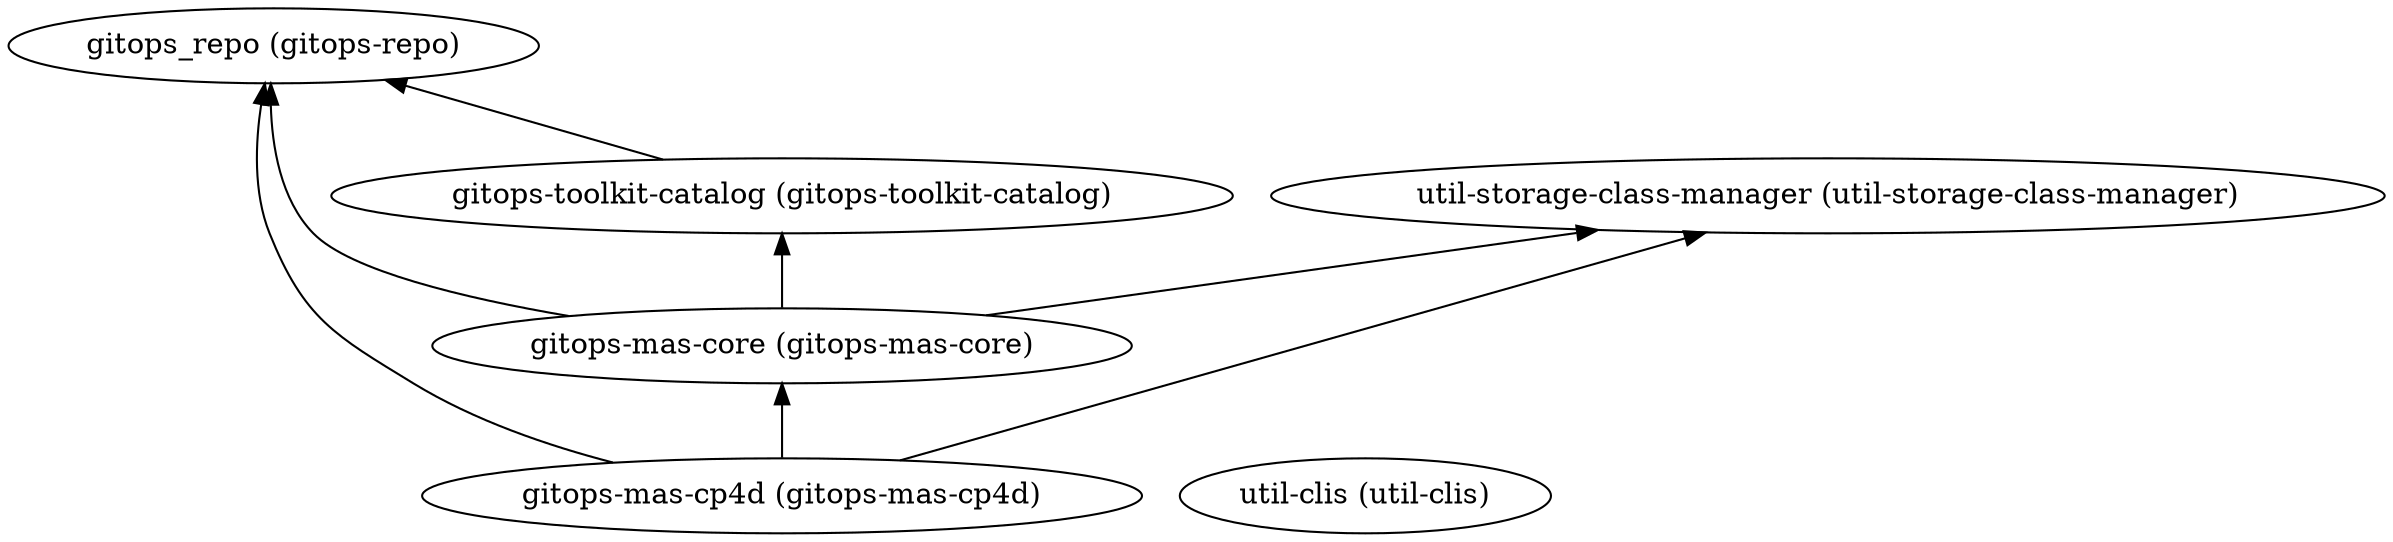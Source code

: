 digraph {
    rankdir="BT"
    "gitops-mas-cp4d (gitops-mas-cp4d)" -> "gitops_repo (gitops-repo)"
"gitops-mas-cp4d (gitops-mas-cp4d)" -> "gitops-mas-core (gitops-mas-core)"
"gitops-mas-cp4d (gitops-mas-cp4d)" -> "util-storage-class-manager (util-storage-class-manager)"
"gitops-mas-cp4d (gitops-mas-cp4d)"
"gitops_repo (gitops-repo)"
"gitops-mas-core (gitops-mas-core)" -> "gitops_repo (gitops-repo)"
"gitops-mas-core (gitops-mas-core)" -> "gitops-toolkit-catalog (gitops-toolkit-catalog)"
"gitops-mas-core (gitops-mas-core)" -> "util-storage-class-manager (util-storage-class-manager)"
"gitops-mas-core (gitops-mas-core)"
"gitops-toolkit-catalog (gitops-toolkit-catalog)" -> "gitops_repo (gitops-repo)"
"gitops-toolkit-catalog (gitops-toolkit-catalog)"
"util-storage-class-manager (util-storage-class-manager)"
"util-clis (util-clis)"
  }